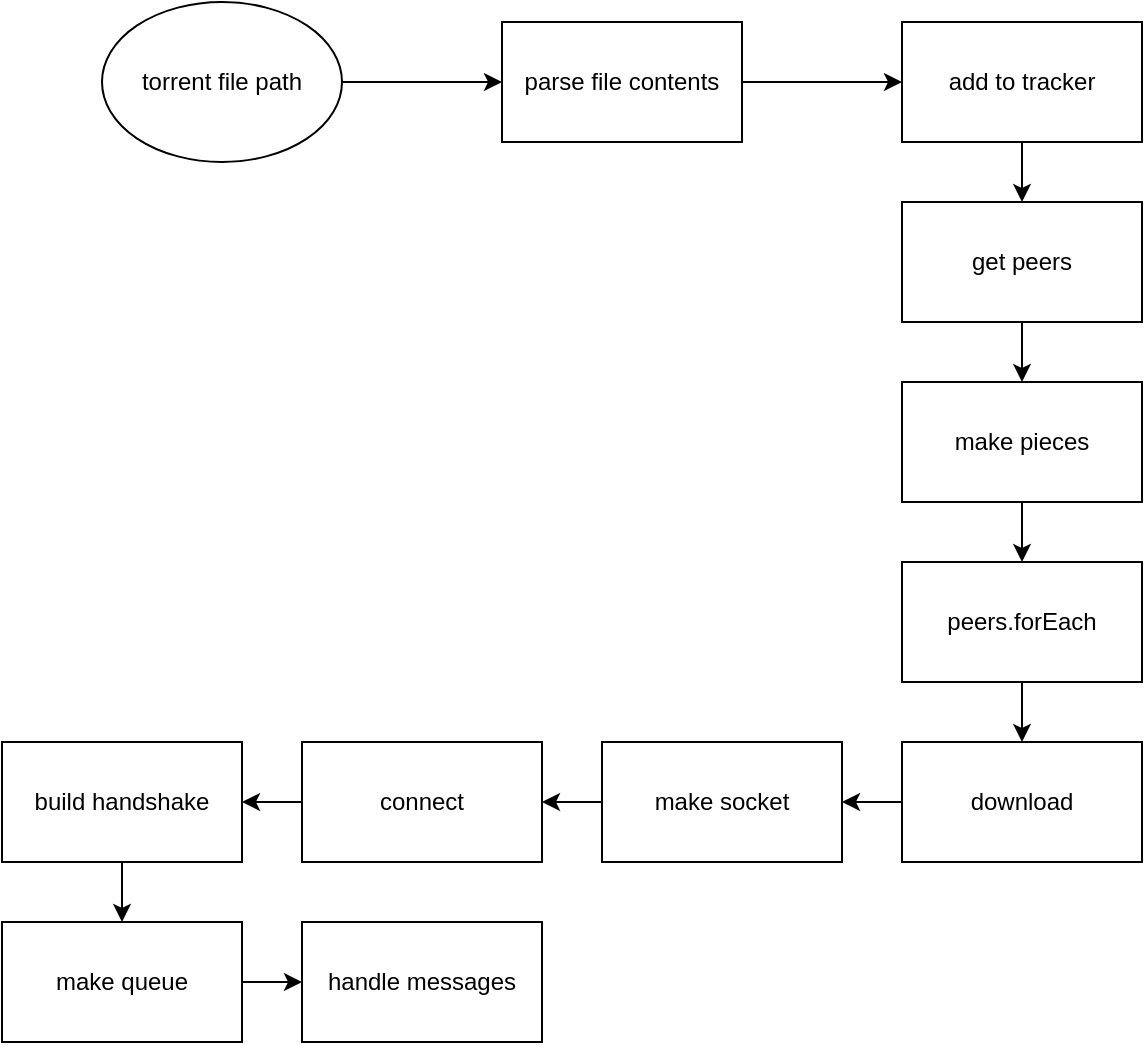 <mxfile version="17.1.2" type="device"><diagram id="Xw_10yUWuFps8o8O7zzX" name="Page-1"><mxGraphModel dx="2084" dy="576" grid="1" gridSize="10" guides="1" tooltips="1" connect="1" arrows="1" fold="1" page="1" pageScale="1" pageWidth="850" pageHeight="1100" math="0" shadow="0"><root><mxCell id="0"/><mxCell id="1" parent="0"/><mxCell id="ZGZZuZduuYLd5Og0-qln-4" value="" style="edgeStyle=orthogonalEdgeStyle;rounded=0;orthogonalLoop=1;jettySize=auto;html=1;" parent="1" source="ZGZZuZduuYLd5Og0-qln-2" target="ZGZZuZduuYLd5Og0-qln-3" edge="1"><mxGeometry relative="1" as="geometry"/></mxCell><mxCell id="ZGZZuZduuYLd5Og0-qln-2" value="torrent file path" style="ellipse;whiteSpace=wrap;html=1;" parent="1" vertex="1"><mxGeometry x="40" y="40" width="120" height="80" as="geometry"/></mxCell><mxCell id="OpDKysHxjbs3aggSMx5f-2" value="" style="edgeStyle=orthogonalEdgeStyle;rounded=0;orthogonalLoop=1;jettySize=auto;html=1;" edge="1" parent="1" source="ZGZZuZduuYLd5Og0-qln-3" target="OpDKysHxjbs3aggSMx5f-1"><mxGeometry relative="1" as="geometry"/></mxCell><mxCell id="ZGZZuZduuYLd5Og0-qln-3" value="parse file contents" style="rounded=0;whiteSpace=wrap;html=1;" parent="1" vertex="1"><mxGeometry x="240" y="50" width="120" height="60" as="geometry"/></mxCell><mxCell id="OpDKysHxjbs3aggSMx5f-4" value="" style="edgeStyle=orthogonalEdgeStyle;rounded=0;orthogonalLoop=1;jettySize=auto;html=1;" edge="1" parent="1" source="OpDKysHxjbs3aggSMx5f-1" target="OpDKysHxjbs3aggSMx5f-3"><mxGeometry relative="1" as="geometry"/></mxCell><mxCell id="OpDKysHxjbs3aggSMx5f-1" value="add to tracker" style="rounded=0;whiteSpace=wrap;html=1;" vertex="1" parent="1"><mxGeometry x="440" y="50" width="120" height="60" as="geometry"/></mxCell><mxCell id="OpDKysHxjbs3aggSMx5f-6" value="" style="edgeStyle=orthogonalEdgeStyle;rounded=0;orthogonalLoop=1;jettySize=auto;html=1;" edge="1" parent="1" source="OpDKysHxjbs3aggSMx5f-3" target="OpDKysHxjbs3aggSMx5f-5"><mxGeometry relative="1" as="geometry"/></mxCell><mxCell id="OpDKysHxjbs3aggSMx5f-3" value="get peers" style="rounded=0;whiteSpace=wrap;html=1;" vertex="1" parent="1"><mxGeometry x="440" y="140" width="120" height="60" as="geometry"/></mxCell><mxCell id="OpDKysHxjbs3aggSMx5f-10" value="" style="edgeStyle=orthogonalEdgeStyle;rounded=0;orthogonalLoop=1;jettySize=auto;html=1;" edge="1" parent="1" source="OpDKysHxjbs3aggSMx5f-5" target="OpDKysHxjbs3aggSMx5f-9"><mxGeometry relative="1" as="geometry"/></mxCell><mxCell id="OpDKysHxjbs3aggSMx5f-5" value="make pieces" style="rounded=0;whiteSpace=wrap;html=1;" vertex="1" parent="1"><mxGeometry x="440" y="230" width="120" height="60" as="geometry"/></mxCell><mxCell id="OpDKysHxjbs3aggSMx5f-12" value="" style="edgeStyle=orthogonalEdgeStyle;rounded=0;orthogonalLoop=1;jettySize=auto;html=1;" edge="1" parent="1" source="OpDKysHxjbs3aggSMx5f-9" target="OpDKysHxjbs3aggSMx5f-11"><mxGeometry relative="1" as="geometry"/></mxCell><mxCell id="OpDKysHxjbs3aggSMx5f-9" value="peers.forEach" style="rounded=0;whiteSpace=wrap;html=1;" vertex="1" parent="1"><mxGeometry x="440" y="320" width="120" height="60" as="geometry"/></mxCell><mxCell id="OpDKysHxjbs3aggSMx5f-14" value="" style="edgeStyle=orthogonalEdgeStyle;rounded=0;orthogonalLoop=1;jettySize=auto;html=1;" edge="1" parent="1" source="OpDKysHxjbs3aggSMx5f-11" target="OpDKysHxjbs3aggSMx5f-13"><mxGeometry relative="1" as="geometry"/></mxCell><mxCell id="OpDKysHxjbs3aggSMx5f-11" value="download" style="rounded=0;whiteSpace=wrap;html=1;" vertex="1" parent="1"><mxGeometry x="440" y="410" width="120" height="60" as="geometry"/></mxCell><mxCell id="OpDKysHxjbs3aggSMx5f-17" value="" style="edgeStyle=orthogonalEdgeStyle;rounded=0;orthogonalLoop=1;jettySize=auto;html=1;" edge="1" parent="1" source="OpDKysHxjbs3aggSMx5f-13" target="OpDKysHxjbs3aggSMx5f-16"><mxGeometry relative="1" as="geometry"/></mxCell><mxCell id="OpDKysHxjbs3aggSMx5f-13" value="make socket" style="rounded=0;whiteSpace=wrap;html=1;" vertex="1" parent="1"><mxGeometry x="290" y="410" width="120" height="60" as="geometry"/></mxCell><mxCell id="OpDKysHxjbs3aggSMx5f-19" value="" style="edgeStyle=orthogonalEdgeStyle;rounded=0;orthogonalLoop=1;jettySize=auto;html=1;" edge="1" parent="1" source="OpDKysHxjbs3aggSMx5f-16" target="OpDKysHxjbs3aggSMx5f-18"><mxGeometry relative="1" as="geometry"/></mxCell><mxCell id="OpDKysHxjbs3aggSMx5f-16" value="connect" style="rounded=0;whiteSpace=wrap;html=1;" vertex="1" parent="1"><mxGeometry x="140" y="410" width="120" height="60" as="geometry"/></mxCell><mxCell id="OpDKysHxjbs3aggSMx5f-21" value="" style="edgeStyle=orthogonalEdgeStyle;rounded=0;orthogonalLoop=1;jettySize=auto;html=1;" edge="1" parent="1" source="OpDKysHxjbs3aggSMx5f-18" target="OpDKysHxjbs3aggSMx5f-20"><mxGeometry relative="1" as="geometry"/></mxCell><mxCell id="OpDKysHxjbs3aggSMx5f-18" value="build handshake" style="rounded=0;whiteSpace=wrap;html=1;" vertex="1" parent="1"><mxGeometry x="-10" y="410" width="120" height="60" as="geometry"/></mxCell><mxCell id="OpDKysHxjbs3aggSMx5f-23" value="" style="edgeStyle=orthogonalEdgeStyle;rounded=0;orthogonalLoop=1;jettySize=auto;html=1;" edge="1" parent="1" source="OpDKysHxjbs3aggSMx5f-20" target="OpDKysHxjbs3aggSMx5f-22"><mxGeometry relative="1" as="geometry"/></mxCell><mxCell id="OpDKysHxjbs3aggSMx5f-20" value="make queue" style="rounded=0;whiteSpace=wrap;html=1;" vertex="1" parent="1"><mxGeometry x="-10" y="500" width="120" height="60" as="geometry"/></mxCell><mxCell id="OpDKysHxjbs3aggSMx5f-22" value="handle messages" style="rounded=0;whiteSpace=wrap;html=1;" vertex="1" parent="1"><mxGeometry x="140" y="500" width="120" height="60" as="geometry"/></mxCell></root></mxGraphModel></diagram></mxfile>